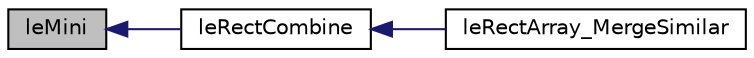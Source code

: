 digraph "leMini"
{
 // INTERACTIVE_SVG=YES
  edge [fontname="Helvetica",fontsize="10",labelfontname="Helvetica",labelfontsize="10"];
  node [fontname="Helvetica",fontsize="10",shape=record];
  rankdir="LR";
  Node36 [label="leMini",height=0.2,width=0.4,color="black", fillcolor="grey75", style="filled", fontcolor="black"];
  Node36 -> Node37 [dir="back",color="midnightblue",fontsize="10",style="solid",fontname="Helvetica"];
  Node37 [label="leRectCombine",height=0.2,width=0.4,color="black", fillcolor="white", style="filled",URL="$legato__rect_8h.html#a652330a0566748e471c3a69bdec32c4c",tooltip="Combine rectangles. "];
  Node37 -> Node38 [dir="back",color="midnightblue",fontsize="10",style="solid",fontname="Helvetica"];
  Node38 [label="leRectArray_MergeSimilar",height=0.2,width=0.4,color="black", fillcolor="white", style="filled",URL="$legato__rectarray_8h.html#af56fd950b661ceae0b37975528c5219b",tooltip="Merge rectangles. "];
}
